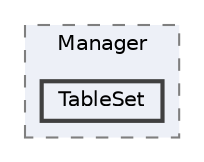 digraph "101_Management_Common/Manager/TableSet"
{
 // LATEX_PDF_SIZE
  bgcolor="transparent";
  edge [fontname=Helvetica,fontsize=10,labelfontname=Helvetica,labelfontsize=10];
  node [fontname=Helvetica,fontsize=10,shape=box,height=0.2,width=0.4];
  compound=true
  subgraph clusterdir_9e398023f8eae82c9a6fe3eb30352ac0 {
    graph [ bgcolor="#edf0f7", pencolor="grey50", label="Manager", fontname=Helvetica,fontsize=10 style="filled,dashed", URL="dir_9e398023f8eae82c9a6fe3eb30352ac0.html",tooltip=""]
  dir_9e31a0efdc477cdc00e2a417edf4f2ff [label="TableSet", fillcolor="#edf0f7", color="grey25", style="filled,bold", URL="dir_9e31a0efdc477cdc00e2a417edf4f2ff.html",tooltip=""];
  }
}
